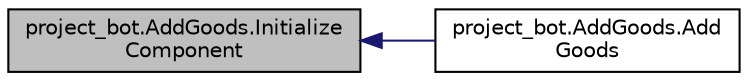 digraph "project_bot.AddGoods.InitializeComponent"
{
  edge [fontname="Helvetica",fontsize="10",labelfontname="Helvetica",labelfontsize="10"];
  node [fontname="Helvetica",fontsize="10",shape=record];
  rankdir="LR";
  Node42 [label="project_bot.AddGoods.Initialize\lComponent",height=0.2,width=0.4,color="black", fillcolor="grey75", style="filled", fontcolor="black"];
  Node42 -> Node43 [dir="back",color="midnightblue",fontsize="10",style="solid",fontname="Helvetica"];
  Node43 [label="project_bot.AddGoods.Add\lGoods",height=0.2,width=0.4,color="black", fillcolor="white", style="filled",URL="$classproject__bot_1_1_add_goods.html#a3b3cc8b3f93a9fec4f422e7ab30c0dc7"];
}
